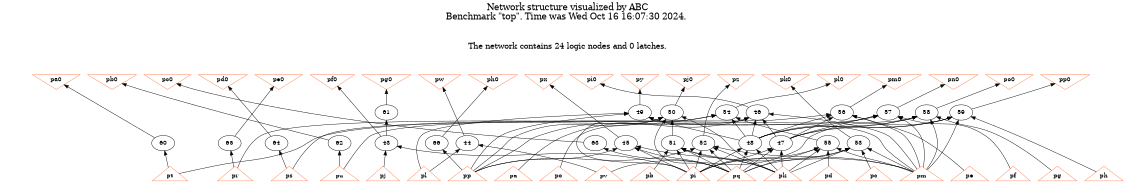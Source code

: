# Network structure generated by ABC

digraph network {
size = "7.5,10";
center = true;
edge [dir = back];

{
  node [shape = plaintext];
  edge [style = invis];
  LevelTitle1 [label=""];
  LevelTitle2 [label=""];
  Level3 [label = ""];
  Level2 [label = ""];
  Level1 [label = ""];
  Level0 [label = ""];
  LevelTitle1 ->  LevelTitle2 ->  Level3 ->  Level2 ->  Level1 ->  Level0;
}

{
  rank = same;
  LevelTitle1;
  title1 [shape=plaintext,
          fontsize=20,
          fontname = "Times-Roman",
          label="Network structure visualized by ABC\nBenchmark \"top\". Time was Wed Oct 16 16:07:30 2024. "
         ];
}

{
  rank = same;
  LevelTitle2;
  title2 [shape=plaintext,
          fontsize=18,
          fontname = "Times-Roman",
          label="The network contains 24 logic nodes and 0 latches.\n"
         ];
}

{
  rank = same;
  Level3;
  Node22 [label = "pa0", shape = invtriangle, color = coral, fillcolor = coral];
  Node23 [label = "pb0", shape = invtriangle, color = coral, fillcolor = coral];
  Node24 [label = "pc0", shape = invtriangle, color = coral, fillcolor = coral];
  Node25 [label = "pd0", shape = invtriangle, color = coral, fillcolor = coral];
  Node26 [label = "pe0", shape = invtriangle, color = coral, fillcolor = coral];
  Node27 [label = "pf0", shape = invtriangle, color = coral, fillcolor = coral];
  Node28 [label = "pg0", shape = invtriangle, color = coral, fillcolor = coral];
  Node29 [label = "pw", shape = invtriangle, color = coral, fillcolor = coral];
  Node30 [label = "ph0", shape = invtriangle, color = coral, fillcolor = coral];
  Node31 [label = "px", shape = invtriangle, color = coral, fillcolor = coral];
  Node32 [label = "pi0", shape = invtriangle, color = coral, fillcolor = coral];
  Node33 [label = "py", shape = invtriangle, color = coral, fillcolor = coral];
  Node34 [label = "pj0", shape = invtriangle, color = coral, fillcolor = coral];
  Node35 [label = "pz", shape = invtriangle, color = coral, fillcolor = coral];
  Node36 [label = "pk0", shape = invtriangle, color = coral, fillcolor = coral];
  Node37 [label = "pl0", shape = invtriangle, color = coral, fillcolor = coral];
  Node38 [label = "pm0", shape = invtriangle, color = coral, fillcolor = coral];
  Node39 [label = "pn0", shape = invtriangle, color = coral, fillcolor = coral];
  Node40 [label = "po0", shape = invtriangle, color = coral, fillcolor = coral];
  Node41 [label = "pp0", shape = invtriangle, color = coral, fillcolor = coral];
}

{
  rank = same;
  Level2;
  Node46 [label = "46\n", shape = ellipse];
  Node49 [label = "49\n", shape = ellipse];
  Node50 [label = "50\n", shape = ellipse];
  Node54 [label = "54\n", shape = ellipse];
  Node56 [label = "56\n", shape = ellipse];
  Node57 [label = "57\n", shape = ellipse];
  Node58 [label = "58\n", shape = ellipse];
  Node59 [label = "59\n", shape = ellipse];
  Node61 [label = "61\n", shape = ellipse];
}

{
  rank = same;
  Level1;
  Node43 [label = "43\n", shape = ellipse];
  Node44 [label = "44\n", shape = ellipse];
  Node45 [label = "45\n", shape = ellipse];
  Node47 [label = "47\n", shape = ellipse];
  Node48 [label = "48\n", shape = ellipse];
  Node51 [label = "51\n", shape = ellipse];
  Node52 [label = "52\n", shape = ellipse];
  Node53 [label = "53\n", shape = ellipse];
  Node55 [label = "55\n", shape = ellipse];
  Node60 [label = "60\n", shape = ellipse];
  Node62 [label = "62\n", shape = ellipse];
  Node63 [label = "63\n", shape = ellipse];
  Node64 [label = "64\n", shape = ellipse];
  Node65 [label = "65\n", shape = ellipse];
  Node66 [label = "66\n", shape = ellipse];
}

{
  rank = same;
  Level0;
  Node1 [label = "pp", shape = triangle, color = coral, fillcolor = coral];
  Node2 [label = "pq", shape = triangle, color = coral, fillcolor = coral];
  Node3 [label = "pr", shape = triangle, color = coral, fillcolor = coral];
  Node4 [label = "ps", shape = triangle, color = coral, fillcolor = coral];
  Node5 [label = "pt", shape = triangle, color = coral, fillcolor = coral];
  Node6 [label = "pu", shape = triangle, color = coral, fillcolor = coral];
  Node7 [label = "pv", shape = triangle, color = coral, fillcolor = coral];
  Node8 [label = "pa", shape = triangle, color = coral, fillcolor = coral];
  Node9 [label = "pb", shape = triangle, color = coral, fillcolor = coral];
  Node10 [label = "pc", shape = triangle, color = coral, fillcolor = coral];
  Node11 [label = "pd", shape = triangle, color = coral, fillcolor = coral];
  Node12 [label = "pe", shape = triangle, color = coral, fillcolor = coral];
  Node13 [label = "pf", shape = triangle, color = coral, fillcolor = coral];
  Node14 [label = "pg", shape = triangle, color = coral, fillcolor = coral];
  Node15 [label = "ph", shape = triangle, color = coral, fillcolor = coral];
  Node16 [label = "pi", shape = triangle, color = coral, fillcolor = coral];
  Node17 [label = "pj", shape = triangle, color = coral, fillcolor = coral];
  Node18 [label = "pk", shape = triangle, color = coral, fillcolor = coral];
  Node19 [label = "pl", shape = triangle, color = coral, fillcolor = coral];
  Node20 [label = "pm", shape = triangle, color = coral, fillcolor = coral];
  Node21 [label = "po", shape = triangle, color = coral, fillcolor = coral];
}

title1 -> title2 [style = invis];
title2 -> Node22 [style = invis];
title2 -> Node23 [style = invis];
title2 -> Node24 [style = invis];
title2 -> Node25 [style = invis];
title2 -> Node26 [style = invis];
title2 -> Node27 [style = invis];
title2 -> Node28 [style = invis];
title2 -> Node29 [style = invis];
title2 -> Node30 [style = invis];
title2 -> Node31 [style = invis];
title2 -> Node32 [style = invis];
title2 -> Node33 [style = invis];
title2 -> Node34 [style = invis];
title2 -> Node35 [style = invis];
title2 -> Node36 [style = invis];
title2 -> Node37 [style = invis];
title2 -> Node38 [style = invis];
title2 -> Node39 [style = invis];
title2 -> Node40 [style = invis];
title2 -> Node41 [style = invis];
Node22 -> Node23 [style = invis];
Node23 -> Node24 [style = invis];
Node24 -> Node25 [style = invis];
Node25 -> Node26 [style = invis];
Node26 -> Node27 [style = invis];
Node27 -> Node28 [style = invis];
Node28 -> Node29 [style = invis];
Node29 -> Node30 [style = invis];
Node30 -> Node31 [style = invis];
Node31 -> Node32 [style = invis];
Node32 -> Node33 [style = invis];
Node33 -> Node34 [style = invis];
Node34 -> Node35 [style = invis];
Node35 -> Node36 [style = invis];
Node36 -> Node37 [style = invis];
Node37 -> Node38 [style = invis];
Node38 -> Node39 [style = invis];
Node39 -> Node40 [style = invis];
Node40 -> Node41 [style = invis];
Node22 -> Node60 [style = solid];
Node23 -> Node62 [style = solid];
Node24 -> Node63 [style = solid];
Node25 -> Node64 [style = solid];
Node26 -> Node65 [style = solid];
Node27 -> Node43 [style = solid];
Node28 -> Node61 [style = solid];
Node29 -> Node44 [style = solid];
Node30 -> Node66 [style = solid];
Node31 -> Node45 [style = solid];
Node32 -> Node46 [style = solid];
Node33 -> Node49 [style = solid];
Node34 -> Node50 [style = solid];
Node35 -> Node52 [style = solid];
Node36 -> Node53 [style = solid];
Node37 -> Node54 [style = solid];
Node38 -> Node56 [style = solid];
Node39 -> Node57 [style = solid];
Node40 -> Node58 [style = solid];
Node41 -> Node59 [style = solid];
Node43 -> Node16 [style = solid];
Node43 -> Node17 [style = solid];
Node44 -> Node7 [style = solid];
Node44 -> Node19 [style = solid];
Node45 -> Node1 [style = solid];
Node45 -> Node2 [style = solid];
Node45 -> Node16 [style = solid];
Node45 -> Node18 [style = solid];
Node46 -> Node47 [style = solid];
Node46 -> Node48 [style = solid];
Node46 -> Node8 [style = solid];
Node46 -> Node20 [style = solid];
Node46 -> Node21 [style = solid];
Node47 -> Node2 [style = solid];
Node47 -> Node16 [style = solid];
Node47 -> Node18 [style = solid];
Node48 -> Node2 [style = solid];
Node48 -> Node16 [style = solid];
Node48 -> Node18 [style = solid];
Node49 -> Node48 [style = solid];
Node49 -> Node1 [style = solid];
Node49 -> Node19 [style = solid];
Node49 -> Node20 [style = solid];
Node50 -> Node51 [style = solid];
Node50 -> Node1 [style = solid];
Node50 -> Node2 [style = solid];
Node50 -> Node16 [style = solid];
Node50 -> Node18 [style = solid];
Node51 -> Node2 [style = solid];
Node51 -> Node9 [style = solid];
Node51 -> Node16 [style = solid];
Node51 -> Node18 [style = solid];
Node51 -> Node20 [style = solid];
Node52 -> Node1 [style = solid];
Node52 -> Node2 [style = solid];
Node52 -> Node16 [style = solid];
Node52 -> Node18 [style = solid];
Node52 -> Node20 [style = solid];
Node53 -> Node2 [style = solid];
Node53 -> Node10 [style = solid];
Node53 -> Node16 [style = solid];
Node53 -> Node18 [style = solid];
Node53 -> Node20 [style = solid];
Node54 -> Node48 [style = solid];
Node54 -> Node55 [style = solid];
Node54 -> Node1 [style = solid];
Node54 -> Node3 [style = solid];
Node55 -> Node2 [style = solid];
Node55 -> Node11 [style = solid];
Node55 -> Node16 [style = solid];
Node55 -> Node18 [style = solid];
Node55 -> Node20 [style = solid];
Node56 -> Node47 [style = solid];
Node56 -> Node48 [style = solid];
Node56 -> Node4 [style = solid];
Node56 -> Node12 [style = solid];
Node56 -> Node20 [style = solid];
Node57 -> Node47 [style = solid];
Node57 -> Node48 [style = solid];
Node57 -> Node5 [style = solid];
Node57 -> Node13 [style = solid];
Node57 -> Node20 [style = solid];
Node58 -> Node47 [style = solid];
Node58 -> Node48 [style = solid];
Node58 -> Node6 [style = solid];
Node58 -> Node14 [style = solid];
Node58 -> Node20 [style = solid];
Node59 -> Node47 [style = solid];
Node59 -> Node48 [style = solid];
Node59 -> Node7 [style = solid];
Node59 -> Node15 [style = solid];
Node59 -> Node20 [style = solid];
Node60 -> Node5 [style = solid];
Node61 -> Node43 [style = solid];
Node62 -> Node6 [style = solid];
Node63 -> Node2 [style = solid];
Node64 -> Node4 [style = solid];
Node65 -> Node3 [style = solid];
Node66 -> Node1 [style = solid];
}

